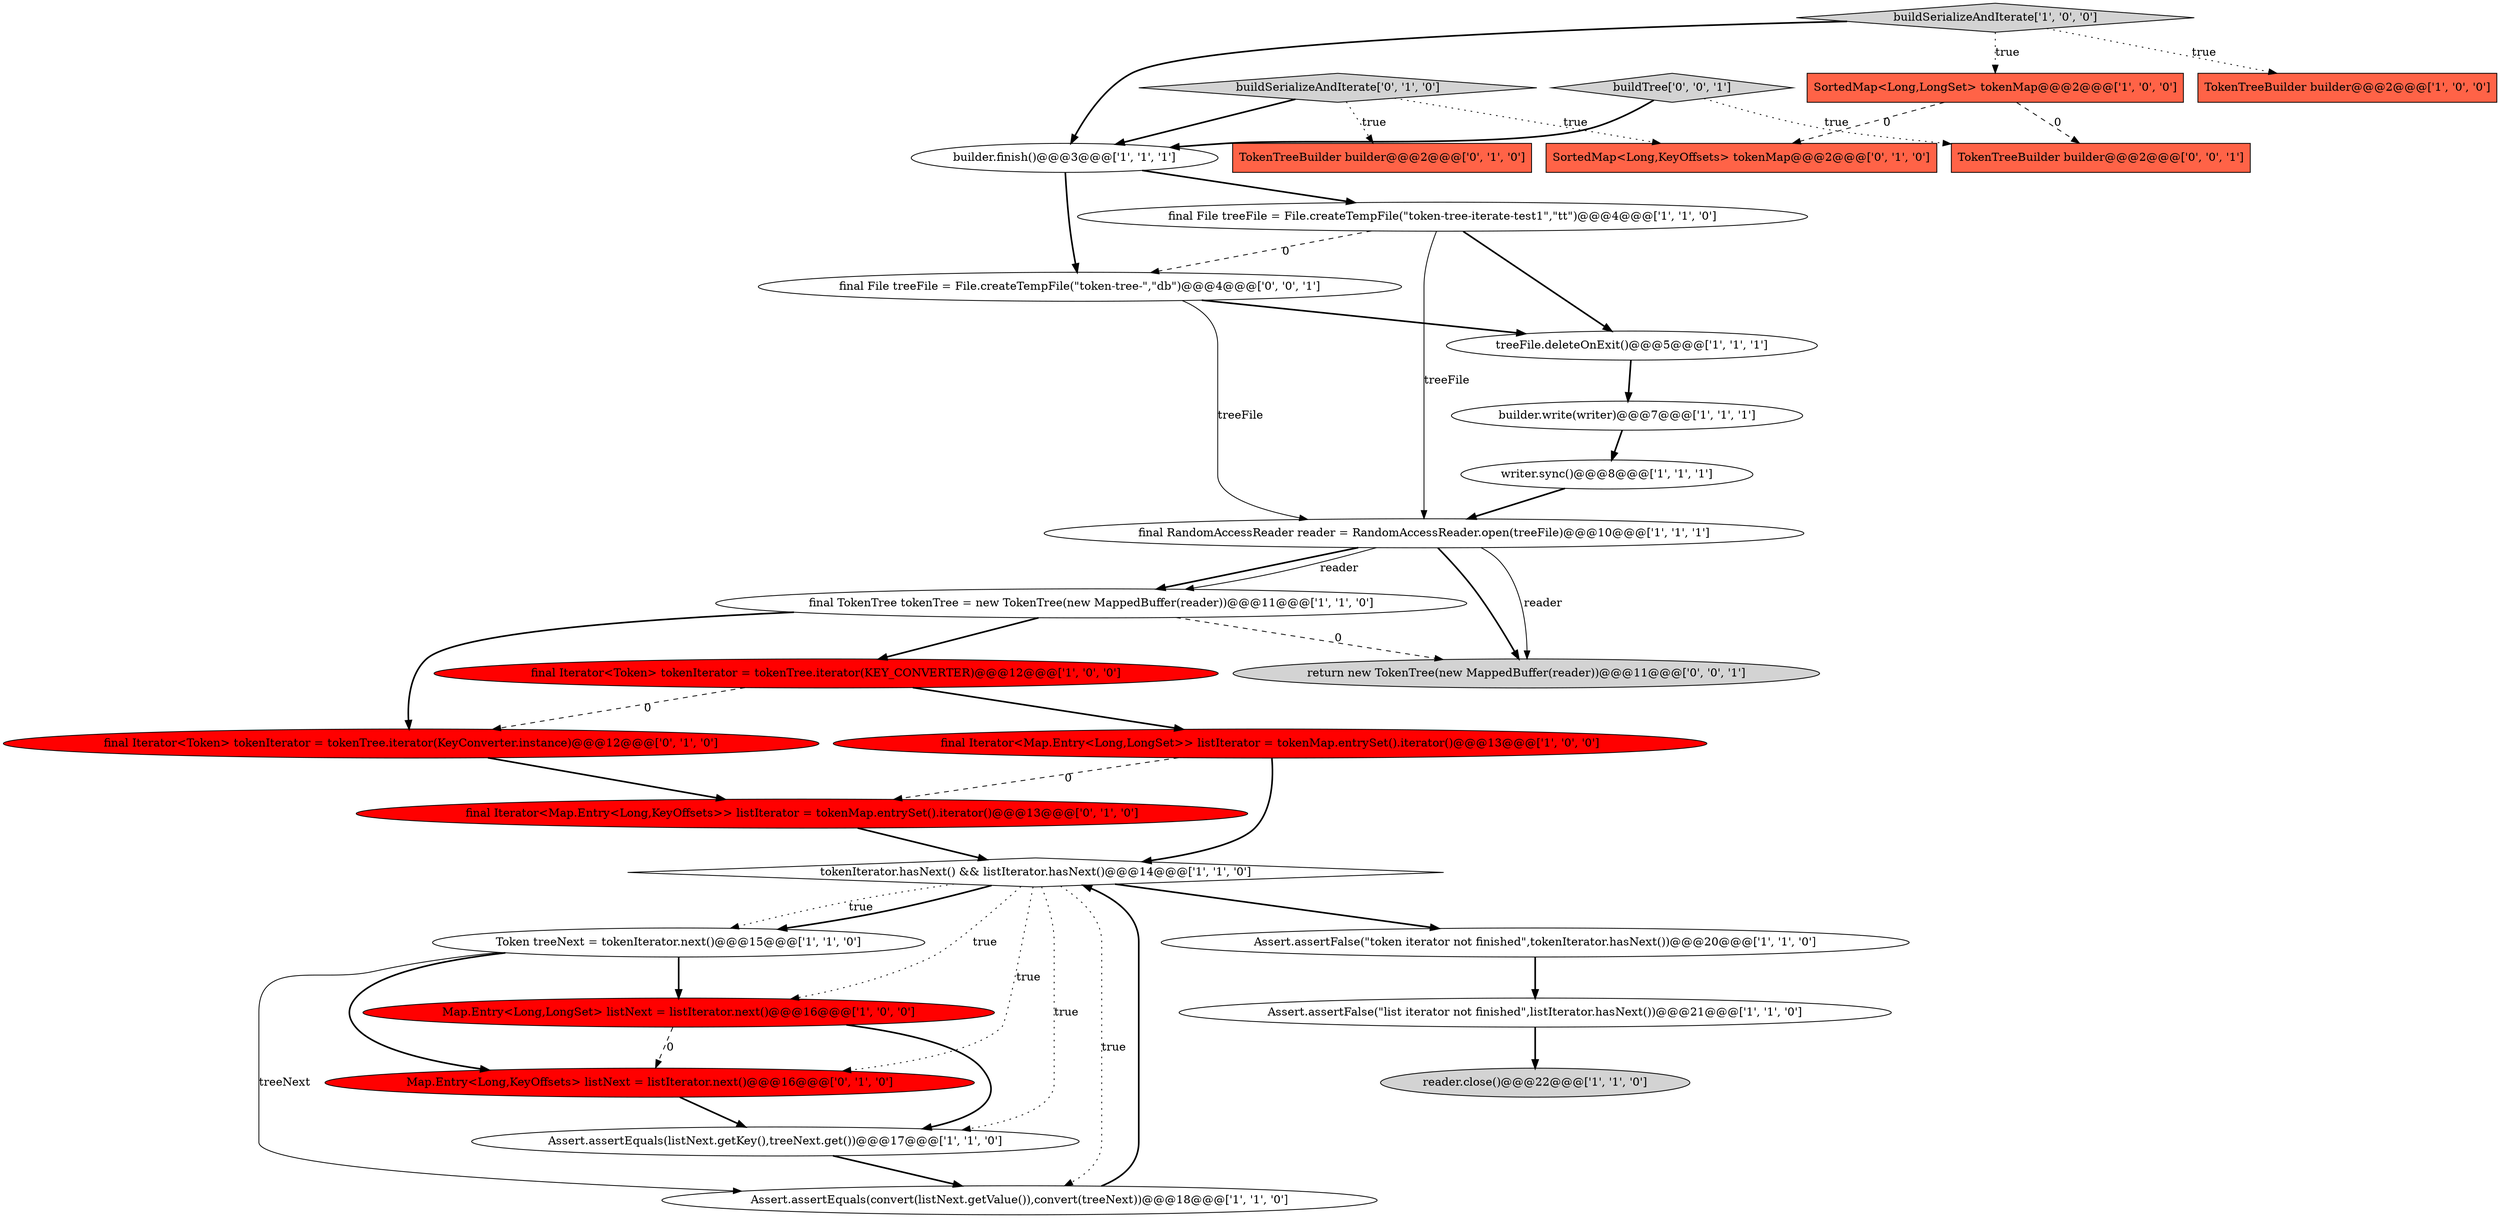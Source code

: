 digraph {
0 [style = filled, label = "final RandomAccessReader reader = RandomAccessReader.open(treeFile)@@@10@@@['1', '1', '1']", fillcolor = white, shape = ellipse image = "AAA0AAABBB1BBB"];
6 [style = filled, label = "final TokenTree tokenTree = new TokenTree(new MappedBuffer(reader))@@@11@@@['1', '1', '0']", fillcolor = white, shape = ellipse image = "AAA0AAABBB1BBB"];
8 [style = filled, label = "builder.write(writer)@@@7@@@['1', '1', '1']", fillcolor = white, shape = ellipse image = "AAA0AAABBB1BBB"];
2 [style = filled, label = "SortedMap<Long,LongSet> tokenMap@@@2@@@['1', '0', '0']", fillcolor = tomato, shape = box image = "AAA1AAABBB1BBB"];
9 [style = filled, label = "final Iterator<Token> tokenIterator = tokenTree.iterator(KEY_CONVERTER)@@@12@@@['1', '0', '0']", fillcolor = red, shape = ellipse image = "AAA1AAABBB1BBB"];
18 [style = filled, label = "builder.finish()@@@3@@@['1', '1', '1']", fillcolor = white, shape = ellipse image = "AAA0AAABBB1BBB"];
17 [style = filled, label = "Token treeNext = tokenIterator.next()@@@15@@@['1', '1', '0']", fillcolor = white, shape = ellipse image = "AAA0AAABBB1BBB"];
3 [style = filled, label = "final File treeFile = File.createTempFile(\"token-tree-iterate-test1\",\"tt\")@@@4@@@['1', '1', '0']", fillcolor = white, shape = ellipse image = "AAA0AAABBB1BBB"];
22 [style = filled, label = "SortedMap<Long,KeyOffsets> tokenMap@@@2@@@['0', '1', '0']", fillcolor = tomato, shape = box image = "AAA1AAABBB2BBB"];
25 [style = filled, label = "Map.Entry<Long,KeyOffsets> listNext = listIterator.next()@@@16@@@['0', '1', '0']", fillcolor = red, shape = ellipse image = "AAA1AAABBB2BBB"];
16 [style = filled, label = "Assert.assertEquals(listNext.getKey(),treeNext.get())@@@17@@@['1', '1', '0']", fillcolor = white, shape = ellipse image = "AAA0AAABBB1BBB"];
5 [style = filled, label = "Map.Entry<Long,LongSet> listNext = listIterator.next()@@@16@@@['1', '0', '0']", fillcolor = red, shape = ellipse image = "AAA1AAABBB1BBB"];
10 [style = filled, label = "buildSerializeAndIterate['1', '0', '0']", fillcolor = lightgray, shape = diamond image = "AAA0AAABBB1BBB"];
14 [style = filled, label = "Assert.assertFalse(\"token iterator not finished\",tokenIterator.hasNext())@@@20@@@['1', '1', '0']", fillcolor = white, shape = ellipse image = "AAA0AAABBB1BBB"];
4 [style = filled, label = "Assert.assertEquals(convert(listNext.getValue()),convert(treeNext))@@@18@@@['1', '1', '0']", fillcolor = white, shape = ellipse image = "AAA0AAABBB1BBB"];
12 [style = filled, label = "reader.close()@@@22@@@['1', '1', '0']", fillcolor = lightgray, shape = ellipse image = "AAA0AAABBB1BBB"];
11 [style = filled, label = "treeFile.deleteOnExit()@@@5@@@['1', '1', '1']", fillcolor = white, shape = ellipse image = "AAA0AAABBB1BBB"];
19 [style = filled, label = "tokenIterator.hasNext() && listIterator.hasNext()@@@14@@@['1', '1', '0']", fillcolor = white, shape = diamond image = "AAA0AAABBB1BBB"];
1 [style = filled, label = "TokenTreeBuilder builder@@@2@@@['1', '0', '0']", fillcolor = tomato, shape = box image = "AAA0AAABBB1BBB"];
23 [style = filled, label = "buildSerializeAndIterate['0', '1', '0']", fillcolor = lightgray, shape = diamond image = "AAA0AAABBB2BBB"];
27 [style = filled, label = "buildTree['0', '0', '1']", fillcolor = lightgray, shape = diamond image = "AAA0AAABBB3BBB"];
26 [style = filled, label = "final File treeFile = File.createTempFile(\"token-tree-\",\"db\")@@@4@@@['0', '0', '1']", fillcolor = white, shape = ellipse image = "AAA0AAABBB3BBB"];
29 [style = filled, label = "return new TokenTree(new MappedBuffer(reader))@@@11@@@['0', '0', '1']", fillcolor = lightgray, shape = ellipse image = "AAA0AAABBB3BBB"];
13 [style = filled, label = "final Iterator<Map.Entry<Long,LongSet>> listIterator = tokenMap.entrySet().iterator()@@@13@@@['1', '0', '0']", fillcolor = red, shape = ellipse image = "AAA1AAABBB1BBB"];
7 [style = filled, label = "writer.sync()@@@8@@@['1', '1', '1']", fillcolor = white, shape = ellipse image = "AAA0AAABBB1BBB"];
15 [style = filled, label = "Assert.assertFalse(\"list iterator not finished\",listIterator.hasNext())@@@21@@@['1', '1', '0']", fillcolor = white, shape = ellipse image = "AAA0AAABBB1BBB"];
21 [style = filled, label = "final Iterator<Map.Entry<Long,KeyOffsets>> listIterator = tokenMap.entrySet().iterator()@@@13@@@['0', '1', '0']", fillcolor = red, shape = ellipse image = "AAA1AAABBB2BBB"];
20 [style = filled, label = "TokenTreeBuilder builder@@@2@@@['0', '1', '0']", fillcolor = tomato, shape = box image = "AAA0AAABBB2BBB"];
24 [style = filled, label = "final Iterator<Token> tokenIterator = tokenTree.iterator(KeyConverter.instance)@@@12@@@['0', '1', '0']", fillcolor = red, shape = ellipse image = "AAA1AAABBB2BBB"];
28 [style = filled, label = "TokenTreeBuilder builder@@@2@@@['0', '0', '1']", fillcolor = tomato, shape = box image = "AAA0AAABBB3BBB"];
10->18 [style = bold, label=""];
17->25 [style = bold, label=""];
18->3 [style = bold, label=""];
17->5 [style = bold, label=""];
27->18 [style = bold, label=""];
19->25 [style = dotted, label="true"];
3->26 [style = dashed, label="0"];
21->19 [style = bold, label=""];
23->22 [style = dotted, label="true"];
9->24 [style = dashed, label="0"];
0->6 [style = bold, label=""];
19->17 [style = dotted, label="true"];
0->6 [style = solid, label="reader"];
0->29 [style = solid, label="reader"];
18->26 [style = bold, label=""];
4->19 [style = bold, label=""];
3->11 [style = bold, label=""];
3->0 [style = solid, label="treeFile"];
6->24 [style = bold, label=""];
7->0 [style = bold, label=""];
0->29 [style = bold, label=""];
26->0 [style = solid, label="treeFile"];
19->17 [style = bold, label=""];
5->25 [style = dashed, label="0"];
25->16 [style = bold, label=""];
17->4 [style = solid, label="treeNext"];
26->11 [style = bold, label=""];
8->7 [style = bold, label=""];
5->16 [style = bold, label=""];
27->28 [style = dotted, label="true"];
23->20 [style = dotted, label="true"];
13->19 [style = bold, label=""];
6->29 [style = dashed, label="0"];
13->21 [style = dashed, label="0"];
19->14 [style = bold, label=""];
24->21 [style = bold, label=""];
10->2 [style = dotted, label="true"];
19->4 [style = dotted, label="true"];
2->28 [style = dashed, label="0"];
19->16 [style = dotted, label="true"];
19->5 [style = dotted, label="true"];
11->8 [style = bold, label=""];
14->15 [style = bold, label=""];
15->12 [style = bold, label=""];
10->1 [style = dotted, label="true"];
6->9 [style = bold, label=""];
16->4 [style = bold, label=""];
2->22 [style = dashed, label="0"];
23->18 [style = bold, label=""];
9->13 [style = bold, label=""];
}
